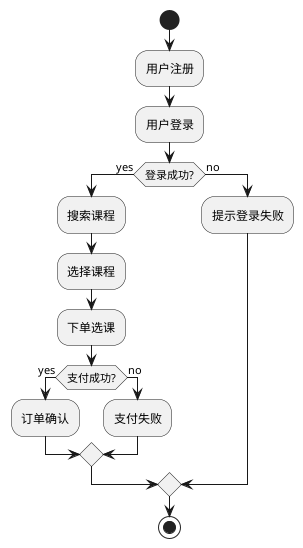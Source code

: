 @startuml
start

:用户注册;
:用户登录;
if (登录成功?) then (yes)
    :搜索课程;
    :选择课程;
    :下单选课;
    if (支付成功?) then (yes)
        :订单确认;
    else (no)
        :支付失败;
    endif
else (no)
    :提示登录失败;
endif

stop
@enduml